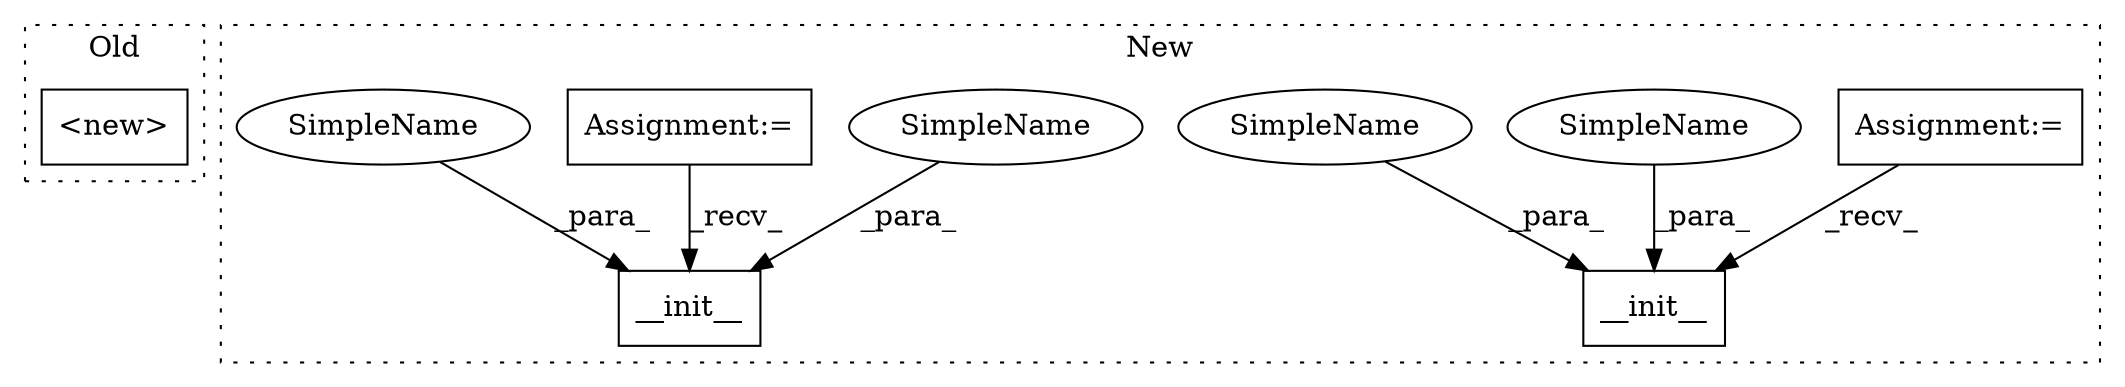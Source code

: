 digraph G {
subgraph cluster0 {
1 [label="<new>" a="46" s="4384" l="8" shape="box"];
label = "Old";
style="dotted";
}
subgraph cluster1 {
2 [label="__init__" a="32" s="4690,4711" l="9,1" shape="box"];
3 [label="Assignment:=" a="7" s="4561" l="20" shape="box"];
4 [label="__init__" a="32" s="4732,4753" l="9,1" shape="box"];
5 [label="Assignment:=" a="7" s="4630" l="13" shape="box"];
6 [label="SimpleName" a="42" s="4699" l="4" shape="ellipse"];
7 [label="SimpleName" a="42" s="4741" l="4" shape="ellipse"];
8 [label="SimpleName" a="42" s="4704" l="7" shape="ellipse"];
9 [label="SimpleName" a="42" s="4746" l="7" shape="ellipse"];
label = "New";
style="dotted";
}
3 -> 2 [label="_recv_"];
5 -> 4 [label="_recv_"];
6 -> 2 [label="_para_"];
7 -> 4 [label="_para_"];
8 -> 2 [label="_para_"];
9 -> 4 [label="_para_"];
}